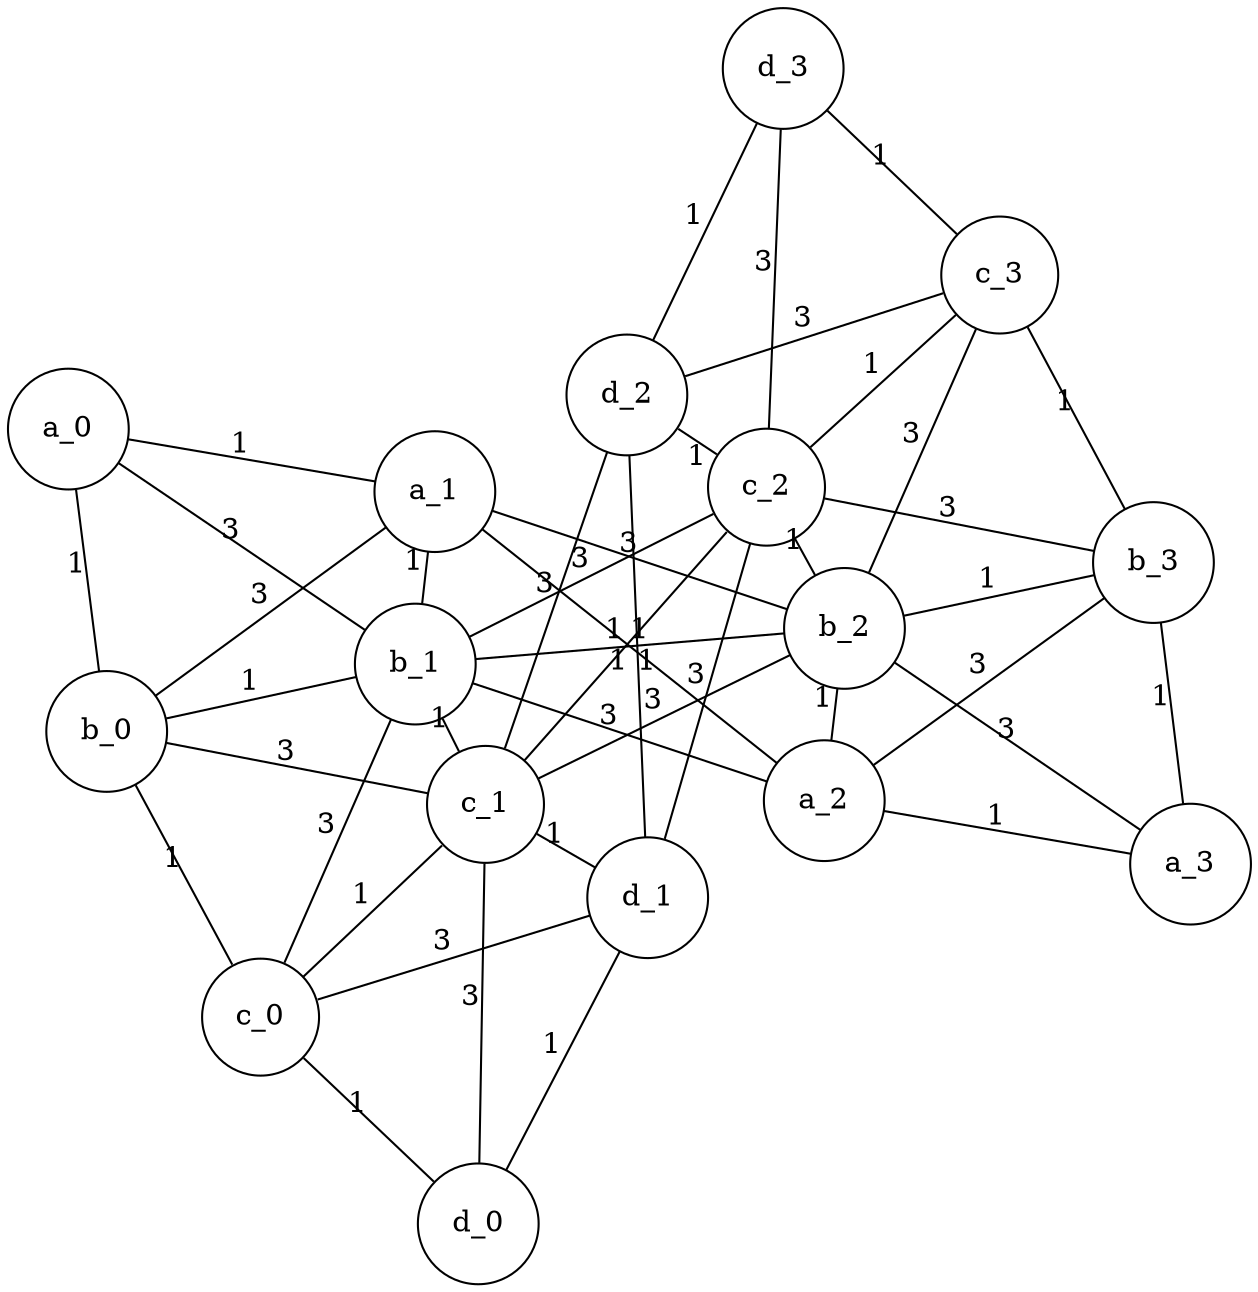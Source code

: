 graph G {layout=fdp;dist=10.0;node [shape=circle, width=0.1];a_0 -- a_1 [label="1"]
a_0 -- b_0 [label="1"]
a_0 -- b_1 [label="3"]
b_0 -- b_1 [label="1"]
b_0 -- c_0 [label="1"]
b_0 -- c_1 [label="3"]
b_0 -- a_1 [label="3"]
c_0 -- c_1 [label="1"]
c_0 -- d_0 [label="1"]
c_0 -- d_1 [label="3"]
c_0 -- b_1 [label="3"]
d_0 -- d_1 [label="1"]
d_0 -- c_1 [label="3"]
a_1 -- a_2 [label="1"]
a_1 -- b_1 [label="1"]
a_1 -- b_2 [label="3"]
b_1 -- b_2 [label="1"]
b_1 -- c_1 [label="1"]
b_1 -- c_2 [label="3"]
b_1 -- a_2 [label="3"]
c_1 -- c_2 [label="1"]
c_1 -- d_1 [label="1"]
c_1 -- d_2 [label="3"]
c_1 -- b_2 [label="3"]
d_1 -- d_2 [label="1"]
d_1 -- c_2 [label="3"]
a_2 -- a_3 [label="1"]
a_2 -- b_2 [label="1"]
a_2 -- b_3 [label="3"]
b_2 -- b_3 [label="1"]
b_2 -- c_2 [label="1"]
b_2 -- c_3 [label="3"]
b_2 -- a_3 [label="3"]
c_2 -- c_3 [label="1"]
c_2 -- d_2 [label="1"]
c_2 -- d_3 [label="3"]
c_2 -- b_3 [label="3"]
d_2 -- d_3 [label="1"]
d_2 -- c_3 [label="3"]
a_3 -- b_3 [label="1"]
b_3 -- c_3 [label="1"]
c_3 -- d_3 [label="1"]
}